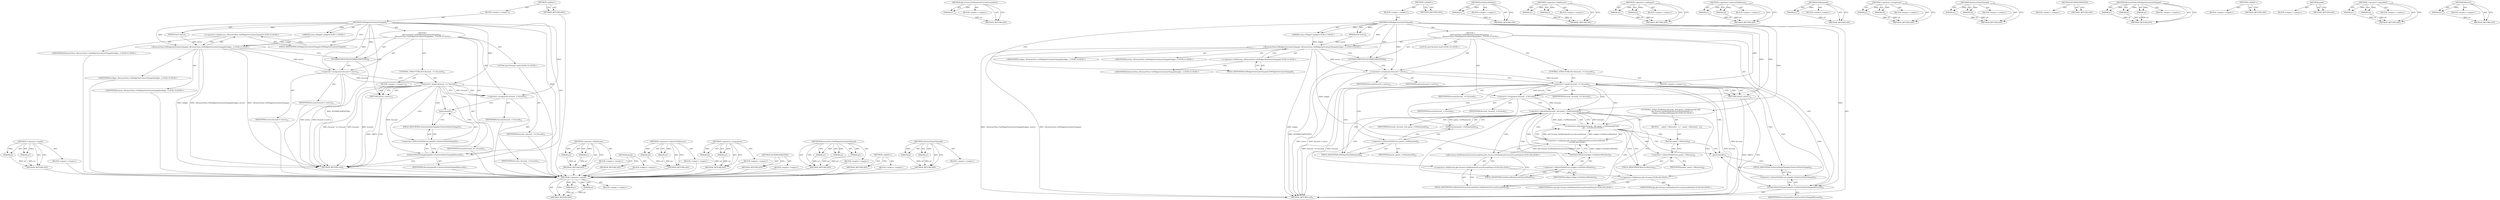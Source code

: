 digraph "Restore" {
vulnerable_75 [label=<(METHOD,&lt;operator&gt;.equals)>];
vulnerable_76 [label=<(PARAM,p1)>];
vulnerable_77 [label=<(PARAM,p2)>];
vulnerable_78 [label=<(BLOCK,&lt;empty&gt;,&lt;empty&gt;)>];
vulnerable_79 [label=<(METHOD_RETURN,ANY)>];
vulnerable_6 [label=<(METHOD,&lt;global&gt;)<SUB>1</SUB>>];
vulnerable_7 [label=<(BLOCK,&lt;empty&gt;,&lt;empty&gt;)<SUB>1</SUB>>];
vulnerable_8 [label=<(METHOD,OnWidgetActivationChanged)<SUB>1</SUB>>];
vulnerable_9 [label="<(PARAM,views::Widget* widget)<SUB>1</SUB>>"];
vulnerable_10 [label=<(PARAM,bool active)<SUB>2</SUB>>];
vulnerable_11 [label="<(BLOCK,{
  ::BrowserView::OnWidgetActivationChanged(wi...,{
  ::BrowserView::OnWidgetActivationChanged(wi...)<SUB>2</SUB>>"];
vulnerable_12 [label="<(BrowserView.OnWidgetActivationChanged,::BrowserView::OnWidgetActivationChanged(widget...)<SUB>3</SUB>>"];
vulnerable_13 [label="<(&lt;operator&gt;.fieldAccess,::BrowserView::OnWidgetActivationChanged)<SUB>3</SUB>>"];
vulnerable_14 [label="<(IDENTIFIER,BrowserView,::BrowserView::OnWidgetActivationChanged(widget...)<SUB>3</SUB>>"];
vulnerable_15 [label=<(FIELD_IDENTIFIER,OnWidgetActivationChanged,OnWidgetActivationChanged)<SUB>3</SUB>>];
vulnerable_16 [label="<(IDENTIFIER,widget,::BrowserView::OnWidgetActivationChanged(widget...)<SUB>3</SUB>>"];
vulnerable_17 [label="<(IDENTIFIER,active,::BrowserView::OnWidgetActivationChanged(widget...)<SUB>3</SUB>>"];
vulnerable_18 [label=<(NOTIMPLEMENTED,NOTIMPLEMENTED())<SUB>9</SUB>>];
vulnerable_19 [label="<(LOCAL,bool focused: bool)<SUB>10</SUB>>"];
vulnerable_20 [label=<(&lt;operator&gt;.assignment,focused = active)<SUB>10</SUB>>];
vulnerable_21 [label=<(IDENTIFIER,focused,focused = active)<SUB>10</SUB>>];
vulnerable_22 [label=<(IDENTIFIER,active,focused = active)<SUB>10</SUB>>];
vulnerable_23 [label=<(CONTROL_STRUCTURE,IF,if (focused_ == focused))<SUB>13</SUB>>];
vulnerable_24 [label=<(&lt;operator&gt;.equals,focused_ == focused)<SUB>13</SUB>>];
vulnerable_25 [label=<(IDENTIFIER,focused_,focused_ == focused)<SUB>13</SUB>>];
vulnerable_26 [label=<(IDENTIFIER,focused,focused_ == focused)<SUB>13</SUB>>];
vulnerable_27 [label=<(BLOCK,&lt;empty&gt;,&lt;empty&gt;)<SUB>14</SUB>>];
vulnerable_28 [label=<(RETURN,return;,return;)<SUB>14</SUB>>];
vulnerable_29 [label=<(&lt;operator&gt;.assignment,focused_ = focused)<SUB>15</SUB>>];
vulnerable_30 [label=<(IDENTIFIER,focused_,focused_ = focused)<SUB>15</SUB>>];
vulnerable_31 [label=<(IDENTIFIER,focused,focused_ = focused)<SUB>15</SUB>>];
vulnerable_32 [label=<(OnActiveStateChanged,panel()-&gt;OnActiveStateChanged(focused))<SUB>17</SUB>>];
vulnerable_33 [label=<(&lt;operator&gt;.indirectFieldAccess,panel()-&gt;OnActiveStateChanged)<SUB>17</SUB>>];
vulnerable_34 [label=<(panel,panel())<SUB>17</SUB>>];
vulnerable_35 [label=<(FIELD_IDENTIFIER,OnActiveStateChanged,OnActiveStateChanged)<SUB>17</SUB>>];
vulnerable_36 [label=<(IDENTIFIER,focused,panel()-&gt;OnActiveStateChanged(focused))<SUB>17</SUB>>];
vulnerable_37 [label=<(METHOD_RETURN,void)<SUB>1</SUB>>];
vulnerable_39 [label=<(METHOD_RETURN,ANY)<SUB>1</SUB>>];
vulnerable_62 [label=<(METHOD,&lt;operator&gt;.fieldAccess)>];
vulnerable_63 [label=<(PARAM,p1)>];
vulnerable_64 [label=<(PARAM,p2)>];
vulnerable_65 [label=<(BLOCK,&lt;empty&gt;,&lt;empty&gt;)>];
vulnerable_66 [label=<(METHOD_RETURN,ANY)>];
vulnerable_90 [label=<(METHOD,panel)>];
vulnerable_91 [label=<(BLOCK,&lt;empty&gt;,&lt;empty&gt;)>];
vulnerable_92 [label=<(METHOD_RETURN,ANY)>];
vulnerable_85 [label=<(METHOD,&lt;operator&gt;.indirectFieldAccess)>];
vulnerable_86 [label=<(PARAM,p1)>];
vulnerable_87 [label=<(PARAM,p2)>];
vulnerable_88 [label=<(BLOCK,&lt;empty&gt;,&lt;empty&gt;)>];
vulnerable_89 [label=<(METHOD_RETURN,ANY)>];
vulnerable_70 [label=<(METHOD,&lt;operator&gt;.assignment)>];
vulnerable_71 [label=<(PARAM,p1)>];
vulnerable_72 [label=<(PARAM,p2)>];
vulnerable_73 [label=<(BLOCK,&lt;empty&gt;,&lt;empty&gt;)>];
vulnerable_74 [label=<(METHOD_RETURN,ANY)>];
vulnerable_67 [label=<(METHOD,NOTIMPLEMENTED)>];
vulnerable_68 [label=<(BLOCK,&lt;empty&gt;,&lt;empty&gt;)>];
vulnerable_69 [label=<(METHOD_RETURN,ANY)>];
vulnerable_56 [label=<(METHOD,BrowserView.OnWidgetActivationChanged)>];
vulnerable_57 [label=<(PARAM,p1)>];
vulnerable_58 [label=<(PARAM,p2)>];
vulnerable_59 [label=<(PARAM,p3)>];
vulnerable_60 [label=<(BLOCK,&lt;empty&gt;,&lt;empty&gt;)>];
vulnerable_61 [label=<(METHOD_RETURN,ANY)>];
vulnerable_50 [label=<(METHOD,&lt;global&gt;)<SUB>1</SUB>>];
vulnerable_51 [label=<(BLOCK,&lt;empty&gt;,&lt;empty&gt;)>];
vulnerable_52 [label=<(METHOD_RETURN,ANY)>];
vulnerable_80 [label=<(METHOD,OnActiveStateChanged)>];
vulnerable_81 [label=<(PARAM,p1)>];
vulnerable_82 [label=<(PARAM,p2)>];
vulnerable_83 [label=<(BLOCK,&lt;empty&gt;,&lt;empty&gt;)>];
vulnerable_84 [label=<(METHOD_RETURN,ANY)>];
fixed_101 [label=<(METHOD,&lt;operator&gt;.equals)>];
fixed_102 [label=<(PARAM,p1)>];
fixed_103 [label=<(PARAM,p2)>];
fixed_104 [label=<(BLOCK,&lt;empty&gt;,&lt;empty&gt;)>];
fixed_105 [label=<(METHOD_RETURN,ANY)>];
fixed_125 [label=<(METHOD,gfx.Screen.GetWindowAtCursorScreenPoint)>];
fixed_126 [label=<(PARAM,p1)>];
fixed_127 [label=<(BLOCK,&lt;empty&gt;,&lt;empty&gt;)>];
fixed_128 [label=<(METHOD_RETURN,ANY)>];
fixed_6 [label=<(METHOD,&lt;global&gt;)<SUB>1</SUB>>];
fixed_7 [label=<(BLOCK,&lt;empty&gt;,&lt;empty&gt;)<SUB>1</SUB>>];
fixed_8 [label=<(METHOD,OnWidgetActivationChanged)<SUB>1</SUB>>];
fixed_9 [label="<(PARAM,views::Widget* widget)<SUB>1</SUB>>"];
fixed_10 [label=<(PARAM,bool active)<SUB>2</SUB>>];
fixed_11 [label="<(BLOCK,{
  ::BrowserView::OnWidgetActivationChanged(wi...,{
  ::BrowserView::OnWidgetActivationChanged(wi...)<SUB>2</SUB>>"];
fixed_12 [label="<(BrowserView.OnWidgetActivationChanged,::BrowserView::OnWidgetActivationChanged(widget...)<SUB>3</SUB>>"];
fixed_13 [label="<(&lt;operator&gt;.fieldAccess,::BrowserView::OnWidgetActivationChanged)<SUB>3</SUB>>"];
fixed_14 [label="<(IDENTIFIER,BrowserView,::BrowserView::OnWidgetActivationChanged(widget...)<SUB>3</SUB>>"];
fixed_15 [label=<(FIELD_IDENTIFIER,OnWidgetActivationChanged,OnWidgetActivationChanged)<SUB>3</SUB>>];
fixed_16 [label="<(IDENTIFIER,widget,::BrowserView::OnWidgetActivationChanged(widget...)<SUB>3</SUB>>"];
fixed_17 [label="<(IDENTIFIER,active,::BrowserView::OnWidgetActivationChanged(widget...)<SUB>3</SUB>>"];
fixed_18 [label=<(NOTIMPLEMENTED,NOTIMPLEMENTED())<SUB>9</SUB>>];
fixed_19 [label="<(LOCAL,bool focused: bool)<SUB>10</SUB>>"];
fixed_20 [label=<(&lt;operator&gt;.assignment,focused = active)<SUB>10</SUB>>];
fixed_21 [label=<(IDENTIFIER,focused,focused = active)<SUB>10</SUB>>];
fixed_22 [label=<(IDENTIFIER,active,focused = active)<SUB>10</SUB>>];
fixed_23 [label=<(CONTROL_STRUCTURE,IF,if (focused_ == focused))<SUB>13</SUB>>];
fixed_24 [label=<(&lt;operator&gt;.equals,focused_ == focused)<SUB>13</SUB>>];
fixed_25 [label=<(IDENTIFIER,focused_,focused_ == focused)<SUB>13</SUB>>];
fixed_26 [label=<(IDENTIFIER,focused,focused_ == focused)<SUB>13</SUB>>];
fixed_27 [label=<(BLOCK,&lt;empty&gt;,&lt;empty&gt;)<SUB>14</SUB>>];
fixed_28 [label=<(RETURN,return;,return;)<SUB>14</SUB>>];
fixed_29 [label=<(&lt;operator&gt;.assignment,focused_ = focused)<SUB>15</SUB>>];
fixed_30 [label=<(IDENTIFIER,focused_,focused_ = focused)<SUB>15</SUB>>];
fixed_31 [label=<(IDENTIFIER,focused,focused_ = focused)<SUB>15</SUB>>];
fixed_32 [label="<(CONTROL_STRUCTURE,IF,if (focused_ &amp;&amp; panel_-&gt;IsMinimized() &amp;&amp;
      gfx::Screen::GetWindowAtCursorScreenPoint() !=
          widget-&gt;GetNativeWindow()))<SUB>25</SUB>>"];
fixed_33 [label="<(&lt;operator&gt;.logicalAnd,focused_ &amp;&amp; panel_-&gt;IsMinimized() &amp;&amp;
      gfx:...)<SUB>25</SUB>>"];
fixed_34 [label=<(&lt;operator&gt;.logicalAnd,focused_ &amp;&amp; panel_-&gt;IsMinimized())<SUB>25</SUB>>];
fixed_35 [label=<(IDENTIFIER,focused_,focused_ &amp;&amp; panel_-&gt;IsMinimized())<SUB>25</SUB>>];
fixed_36 [label=<(IsMinimized,panel_-&gt;IsMinimized())<SUB>25</SUB>>];
fixed_37 [label=<(&lt;operator&gt;.indirectFieldAccess,panel_-&gt;IsMinimized)<SUB>25</SUB>>];
fixed_38 [label=<(IDENTIFIER,panel_,panel_-&gt;IsMinimized())<SUB>25</SUB>>];
fixed_39 [label=<(FIELD_IDENTIFIER,IsMinimized,IsMinimized)<SUB>25</SUB>>];
fixed_40 [label="<(&lt;operator&gt;.notEquals,gfx::Screen::GetWindowAtCursorScreenPoint() !=
...)<SUB>26</SUB>>"];
fixed_41 [label="<(gfx.Screen.GetWindowAtCursorScreenPoint,gfx::Screen::GetWindowAtCursorScreenPoint())<SUB>26</SUB>>"];
fixed_42 [label="<(&lt;operator&gt;.fieldAccess,gfx::Screen::GetWindowAtCursorScreenPoint)<SUB>26</SUB>>"];
fixed_43 [label="<(&lt;operator&gt;.fieldAccess,gfx::Screen)<SUB>26</SUB>>"];
fixed_44 [label="<(IDENTIFIER,gfx,gfx::Screen::GetWindowAtCursorScreenPoint())<SUB>26</SUB>>"];
fixed_45 [label="<(IDENTIFIER,Screen,gfx::Screen::GetWindowAtCursorScreenPoint())<SUB>26</SUB>>"];
fixed_46 [label=<(FIELD_IDENTIFIER,GetWindowAtCursorScreenPoint,GetWindowAtCursorScreenPoint)<SUB>26</SUB>>];
fixed_47 [label=<(GetNativeWindow,widget-&gt;GetNativeWindow())<SUB>27</SUB>>];
fixed_48 [label=<(&lt;operator&gt;.indirectFieldAccess,widget-&gt;GetNativeWindow)<SUB>27</SUB>>];
fixed_49 [label=<(IDENTIFIER,widget,widget-&gt;GetNativeWindow())<SUB>27</SUB>>];
fixed_50 [label=<(FIELD_IDENTIFIER,GetNativeWindow,GetNativeWindow)<SUB>27</SUB>>];
fixed_51 [label=<(BLOCK,{
    panel_-&gt;Restore();
  },{
    panel_-&gt;Restore();
  })<SUB>27</SUB>>];
fixed_52 [label=<(Restore,panel_-&gt;Restore())<SUB>28</SUB>>];
fixed_53 [label=<(&lt;operator&gt;.indirectFieldAccess,panel_-&gt;Restore)<SUB>28</SUB>>];
fixed_54 [label=<(IDENTIFIER,panel_,panel_-&gt;Restore())<SUB>28</SUB>>];
fixed_55 [label=<(FIELD_IDENTIFIER,Restore,Restore)<SUB>28</SUB>>];
fixed_56 [label=<(OnActiveStateChanged,panel()-&gt;OnActiveStateChanged(focused))<SUB>31</SUB>>];
fixed_57 [label=<(&lt;operator&gt;.indirectFieldAccess,panel()-&gt;OnActiveStateChanged)<SUB>31</SUB>>];
fixed_58 [label=<(panel,panel())<SUB>31</SUB>>];
fixed_59 [label=<(FIELD_IDENTIFIER,OnActiveStateChanged,OnActiveStateChanged)<SUB>31</SUB>>];
fixed_60 [label=<(IDENTIFIER,focused,panel()-&gt;OnActiveStateChanged(focused))<SUB>31</SUB>>];
fixed_61 [label=<(METHOD_RETURN,void)<SUB>1</SUB>>];
fixed_63 [label=<(METHOD_RETURN,ANY)<SUB>1</SUB>>];
fixed_129 [label=<(METHOD,GetNativeWindow)>];
fixed_130 [label=<(PARAM,p1)>];
fixed_131 [label=<(BLOCK,&lt;empty&gt;,&lt;empty&gt;)>];
fixed_132 [label=<(METHOD_RETURN,ANY)>];
fixed_88 [label=<(METHOD,&lt;operator&gt;.fieldAccess)>];
fixed_89 [label=<(PARAM,p1)>];
fixed_90 [label=<(PARAM,p2)>];
fixed_91 [label=<(BLOCK,&lt;empty&gt;,&lt;empty&gt;)>];
fixed_92 [label=<(METHOD_RETURN,ANY)>];
fixed_120 [label=<(METHOD,&lt;operator&gt;.notEquals)>];
fixed_121 [label=<(PARAM,p1)>];
fixed_122 [label=<(PARAM,p2)>];
fixed_123 [label=<(BLOCK,&lt;empty&gt;,&lt;empty&gt;)>];
fixed_124 [label=<(METHOD_RETURN,ANY)>];
fixed_115 [label=<(METHOD,&lt;operator&gt;.indirectFieldAccess)>];
fixed_116 [label=<(PARAM,p1)>];
fixed_117 [label=<(PARAM,p2)>];
fixed_118 [label=<(BLOCK,&lt;empty&gt;,&lt;empty&gt;)>];
fixed_119 [label=<(METHOD_RETURN,ANY)>];
fixed_111 [label=<(METHOD,IsMinimized)>];
fixed_112 [label=<(PARAM,p1)>];
fixed_113 [label=<(BLOCK,&lt;empty&gt;,&lt;empty&gt;)>];
fixed_114 [label=<(METHOD_RETURN,ANY)>];
fixed_96 [label=<(METHOD,&lt;operator&gt;.assignment)>];
fixed_97 [label=<(PARAM,p1)>];
fixed_98 [label=<(PARAM,p2)>];
fixed_99 [label=<(BLOCK,&lt;empty&gt;,&lt;empty&gt;)>];
fixed_100 [label=<(METHOD_RETURN,ANY)>];
fixed_137 [label=<(METHOD,OnActiveStateChanged)>];
fixed_138 [label=<(PARAM,p1)>];
fixed_139 [label=<(PARAM,p2)>];
fixed_140 [label=<(BLOCK,&lt;empty&gt;,&lt;empty&gt;)>];
fixed_141 [label=<(METHOD_RETURN,ANY)>];
fixed_93 [label=<(METHOD,NOTIMPLEMENTED)>];
fixed_94 [label=<(BLOCK,&lt;empty&gt;,&lt;empty&gt;)>];
fixed_95 [label=<(METHOD_RETURN,ANY)>];
fixed_82 [label=<(METHOD,BrowserView.OnWidgetActivationChanged)>];
fixed_83 [label=<(PARAM,p1)>];
fixed_84 [label=<(PARAM,p2)>];
fixed_85 [label=<(PARAM,p3)>];
fixed_86 [label=<(BLOCK,&lt;empty&gt;,&lt;empty&gt;)>];
fixed_87 [label=<(METHOD_RETURN,ANY)>];
fixed_76 [label=<(METHOD,&lt;global&gt;)<SUB>1</SUB>>];
fixed_77 [label=<(BLOCK,&lt;empty&gt;,&lt;empty&gt;)>];
fixed_78 [label=<(METHOD_RETURN,ANY)>];
fixed_142 [label=<(METHOD,panel)>];
fixed_143 [label=<(BLOCK,&lt;empty&gt;,&lt;empty&gt;)>];
fixed_144 [label=<(METHOD_RETURN,ANY)>];
fixed_106 [label=<(METHOD,&lt;operator&gt;.logicalAnd)>];
fixed_107 [label=<(PARAM,p1)>];
fixed_108 [label=<(PARAM,p2)>];
fixed_109 [label=<(BLOCK,&lt;empty&gt;,&lt;empty&gt;)>];
fixed_110 [label=<(METHOD_RETURN,ANY)>];
fixed_133 [label=<(METHOD,Restore)>];
fixed_134 [label=<(PARAM,p1)>];
fixed_135 [label=<(BLOCK,&lt;empty&gt;,&lt;empty&gt;)>];
fixed_136 [label=<(METHOD_RETURN,ANY)>];
vulnerable_75 -> vulnerable_76  [key=0, label="AST: "];
vulnerable_75 -> vulnerable_76  [key=1, label="DDG: "];
vulnerable_75 -> vulnerable_78  [key=0, label="AST: "];
vulnerable_75 -> vulnerable_77  [key=0, label="AST: "];
vulnerable_75 -> vulnerable_77  [key=1, label="DDG: "];
vulnerable_75 -> vulnerable_79  [key=0, label="AST: "];
vulnerable_75 -> vulnerable_79  [key=1, label="CFG: "];
vulnerable_76 -> vulnerable_79  [key=0, label="DDG: p1"];
vulnerable_77 -> vulnerable_79  [key=0, label="DDG: p2"];
vulnerable_78 -> fixed_101  [key=0];
vulnerable_79 -> fixed_101  [key=0];
vulnerable_6 -> vulnerable_7  [key=0, label="AST: "];
vulnerable_6 -> vulnerable_39  [key=0, label="AST: "];
vulnerable_6 -> vulnerable_39  [key=1, label="CFG: "];
vulnerable_7 -> vulnerable_8  [key=0, label="AST: "];
vulnerable_8 -> vulnerable_9  [key=0, label="AST: "];
vulnerable_8 -> vulnerable_9  [key=1, label="DDG: "];
vulnerable_8 -> vulnerable_10  [key=0, label="AST: "];
vulnerable_8 -> vulnerable_10  [key=1, label="DDG: "];
vulnerable_8 -> vulnerable_11  [key=0, label="AST: "];
vulnerable_8 -> vulnerable_37  [key=0, label="AST: "];
vulnerable_8 -> vulnerable_15  [key=0, label="CFG: "];
vulnerable_8 -> vulnerable_18  [key=0, label="DDG: "];
vulnerable_8 -> vulnerable_20  [key=0, label="DDG: "];
vulnerable_8 -> vulnerable_29  [key=0, label="DDG: "];
vulnerable_8 -> vulnerable_12  [key=0, label="DDG: "];
vulnerable_8 -> vulnerable_32  [key=0, label="DDG: "];
vulnerable_8 -> vulnerable_24  [key=0, label="DDG: "];
vulnerable_8 -> vulnerable_28  [key=0, label="DDG: "];
vulnerable_9 -> vulnerable_12  [key=0, label="DDG: widget"];
vulnerable_10 -> vulnerable_12  [key=0, label="DDG: active"];
vulnerable_11 -> vulnerable_12  [key=0, label="AST: "];
vulnerable_11 -> vulnerable_18  [key=0, label="AST: "];
vulnerable_11 -> vulnerable_19  [key=0, label="AST: "];
vulnerable_11 -> vulnerable_20  [key=0, label="AST: "];
vulnerable_11 -> vulnerable_23  [key=0, label="AST: "];
vulnerable_11 -> vulnerable_29  [key=0, label="AST: "];
vulnerable_11 -> vulnerable_32  [key=0, label="AST: "];
vulnerable_12 -> vulnerable_13  [key=0, label="AST: "];
vulnerable_12 -> vulnerable_16  [key=0, label="AST: "];
vulnerable_12 -> vulnerable_17  [key=0, label="AST: "];
vulnerable_12 -> vulnerable_18  [key=0, label="CFG: "];
vulnerable_12 -> vulnerable_37  [key=0, label="DDG: ::BrowserView::OnWidgetActivationChanged"];
vulnerable_12 -> vulnerable_37  [key=1, label="DDG: widget"];
vulnerable_12 -> vulnerable_37  [key=2, label="DDG: ::BrowserView::OnWidgetActivationChanged(widget, active)"];
vulnerable_12 -> vulnerable_20  [key=0, label="DDG: active"];
vulnerable_13 -> vulnerable_14  [key=0, label="AST: "];
vulnerable_13 -> vulnerable_15  [key=0, label="AST: "];
vulnerable_13 -> vulnerable_12  [key=0, label="CFG: "];
vulnerable_14 -> fixed_101  [key=0];
vulnerable_15 -> vulnerable_13  [key=0, label="CFG: "];
vulnerable_16 -> fixed_101  [key=0];
vulnerable_17 -> fixed_101  [key=0];
vulnerable_18 -> vulnerable_20  [key=0, label="CFG: "];
vulnerable_18 -> vulnerable_37  [key=0, label="DDG: NOTIMPLEMENTED()"];
vulnerable_19 -> fixed_101  [key=0];
vulnerable_20 -> vulnerable_21  [key=0, label="AST: "];
vulnerable_20 -> vulnerable_22  [key=0, label="AST: "];
vulnerable_20 -> vulnerable_24  [key=0, label="CFG: "];
vulnerable_20 -> vulnerable_24  [key=1, label="DDG: focused"];
vulnerable_20 -> vulnerable_37  [key=0, label="DDG: active"];
vulnerable_20 -> vulnerable_37  [key=1, label="DDG: focused = active"];
vulnerable_21 -> fixed_101  [key=0];
vulnerable_22 -> fixed_101  [key=0];
vulnerable_23 -> vulnerable_24  [key=0, label="AST: "];
vulnerable_23 -> vulnerable_27  [key=0, label="AST: "];
vulnerable_24 -> vulnerable_25  [key=0, label="AST: "];
vulnerable_24 -> vulnerable_26  [key=0, label="AST: "];
vulnerable_24 -> vulnerable_28  [key=0, label="CFG: "];
vulnerable_24 -> vulnerable_28  [key=1, label="CDG: "];
vulnerable_24 -> vulnerable_29  [key=0, label="CFG: "];
vulnerable_24 -> vulnerable_29  [key=1, label="DDG: focused"];
vulnerable_24 -> vulnerable_29  [key=2, label="CDG: "];
vulnerable_24 -> vulnerable_37  [key=0, label="DDG: focused_"];
vulnerable_24 -> vulnerable_37  [key=1, label="DDG: focused"];
vulnerable_24 -> vulnerable_37  [key=2, label="DDG: focused_ == focused"];
vulnerable_24 -> vulnerable_32  [key=0, label="DDG: focused"];
vulnerable_24 -> vulnerable_32  [key=1, label="CDG: "];
vulnerable_24 -> vulnerable_34  [key=0, label="CDG: "];
vulnerable_24 -> vulnerable_33  [key=0, label="CDG: "];
vulnerable_24 -> vulnerable_35  [key=0, label="CDG: "];
vulnerable_25 -> fixed_101  [key=0];
vulnerable_26 -> fixed_101  [key=0];
vulnerable_27 -> vulnerable_28  [key=0, label="AST: "];
vulnerable_28 -> vulnerable_37  [key=0, label="CFG: "];
vulnerable_28 -> vulnerable_37  [key=1, label="DDG: &lt;RET&gt;"];
vulnerable_29 -> vulnerable_30  [key=0, label="AST: "];
vulnerable_29 -> vulnerable_31  [key=0, label="AST: "];
vulnerable_29 -> vulnerable_34  [key=0, label="CFG: "];
vulnerable_30 -> fixed_101  [key=0];
vulnerable_31 -> fixed_101  [key=0];
vulnerable_32 -> vulnerable_33  [key=0, label="AST: "];
vulnerable_32 -> vulnerable_36  [key=0, label="AST: "];
vulnerable_32 -> vulnerable_37  [key=0, label="CFG: "];
vulnerable_33 -> vulnerable_34  [key=0, label="AST: "];
vulnerable_33 -> vulnerable_35  [key=0, label="AST: "];
vulnerable_33 -> vulnerable_32  [key=0, label="CFG: "];
vulnerable_34 -> vulnerable_35  [key=0, label="CFG: "];
vulnerable_35 -> vulnerable_33  [key=0, label="CFG: "];
vulnerable_36 -> fixed_101  [key=0];
vulnerable_37 -> fixed_101  [key=0];
vulnerable_39 -> fixed_101  [key=0];
vulnerable_62 -> vulnerable_63  [key=0, label="AST: "];
vulnerable_62 -> vulnerable_63  [key=1, label="DDG: "];
vulnerable_62 -> vulnerable_65  [key=0, label="AST: "];
vulnerable_62 -> vulnerable_64  [key=0, label="AST: "];
vulnerable_62 -> vulnerable_64  [key=1, label="DDG: "];
vulnerable_62 -> vulnerable_66  [key=0, label="AST: "];
vulnerable_62 -> vulnerable_66  [key=1, label="CFG: "];
vulnerable_63 -> vulnerable_66  [key=0, label="DDG: p1"];
vulnerable_64 -> vulnerable_66  [key=0, label="DDG: p2"];
vulnerable_65 -> fixed_101  [key=0];
vulnerable_66 -> fixed_101  [key=0];
vulnerable_90 -> vulnerable_91  [key=0, label="AST: "];
vulnerable_90 -> vulnerable_92  [key=0, label="AST: "];
vulnerable_90 -> vulnerable_92  [key=1, label="CFG: "];
vulnerable_91 -> fixed_101  [key=0];
vulnerable_92 -> fixed_101  [key=0];
vulnerable_85 -> vulnerable_86  [key=0, label="AST: "];
vulnerable_85 -> vulnerable_86  [key=1, label="DDG: "];
vulnerable_85 -> vulnerable_88  [key=0, label="AST: "];
vulnerable_85 -> vulnerable_87  [key=0, label="AST: "];
vulnerable_85 -> vulnerable_87  [key=1, label="DDG: "];
vulnerable_85 -> vulnerable_89  [key=0, label="AST: "];
vulnerable_85 -> vulnerable_89  [key=1, label="CFG: "];
vulnerable_86 -> vulnerable_89  [key=0, label="DDG: p1"];
vulnerable_87 -> vulnerable_89  [key=0, label="DDG: p2"];
vulnerable_88 -> fixed_101  [key=0];
vulnerable_89 -> fixed_101  [key=0];
vulnerable_70 -> vulnerable_71  [key=0, label="AST: "];
vulnerable_70 -> vulnerable_71  [key=1, label="DDG: "];
vulnerable_70 -> vulnerable_73  [key=0, label="AST: "];
vulnerable_70 -> vulnerable_72  [key=0, label="AST: "];
vulnerable_70 -> vulnerable_72  [key=1, label="DDG: "];
vulnerable_70 -> vulnerable_74  [key=0, label="AST: "];
vulnerable_70 -> vulnerable_74  [key=1, label="CFG: "];
vulnerable_71 -> vulnerable_74  [key=0, label="DDG: p1"];
vulnerable_72 -> vulnerable_74  [key=0, label="DDG: p2"];
vulnerable_73 -> fixed_101  [key=0];
vulnerable_74 -> fixed_101  [key=0];
vulnerable_67 -> vulnerable_68  [key=0, label="AST: "];
vulnerable_67 -> vulnerable_69  [key=0, label="AST: "];
vulnerable_67 -> vulnerable_69  [key=1, label="CFG: "];
vulnerable_68 -> fixed_101  [key=0];
vulnerable_69 -> fixed_101  [key=0];
vulnerable_56 -> vulnerable_57  [key=0, label="AST: "];
vulnerable_56 -> vulnerable_57  [key=1, label="DDG: "];
vulnerable_56 -> vulnerable_60  [key=0, label="AST: "];
vulnerable_56 -> vulnerable_58  [key=0, label="AST: "];
vulnerable_56 -> vulnerable_58  [key=1, label="DDG: "];
vulnerable_56 -> vulnerable_61  [key=0, label="AST: "];
vulnerable_56 -> vulnerable_61  [key=1, label="CFG: "];
vulnerable_56 -> vulnerable_59  [key=0, label="AST: "];
vulnerable_56 -> vulnerable_59  [key=1, label="DDG: "];
vulnerable_57 -> vulnerable_61  [key=0, label="DDG: p1"];
vulnerable_58 -> vulnerable_61  [key=0, label="DDG: p2"];
vulnerable_59 -> vulnerable_61  [key=0, label="DDG: p3"];
vulnerable_60 -> fixed_101  [key=0];
vulnerable_61 -> fixed_101  [key=0];
vulnerable_50 -> vulnerable_51  [key=0, label="AST: "];
vulnerable_50 -> vulnerable_52  [key=0, label="AST: "];
vulnerable_50 -> vulnerable_52  [key=1, label="CFG: "];
vulnerable_51 -> fixed_101  [key=0];
vulnerable_52 -> fixed_101  [key=0];
vulnerable_80 -> vulnerable_81  [key=0, label="AST: "];
vulnerable_80 -> vulnerable_81  [key=1, label="DDG: "];
vulnerable_80 -> vulnerable_83  [key=0, label="AST: "];
vulnerable_80 -> vulnerable_82  [key=0, label="AST: "];
vulnerable_80 -> vulnerable_82  [key=1, label="DDG: "];
vulnerable_80 -> vulnerable_84  [key=0, label="AST: "];
vulnerable_80 -> vulnerable_84  [key=1, label="CFG: "];
vulnerable_81 -> vulnerable_84  [key=0, label="DDG: p1"];
vulnerable_82 -> vulnerable_84  [key=0, label="DDG: p2"];
vulnerable_83 -> fixed_101  [key=0];
vulnerable_84 -> fixed_101  [key=0];
fixed_101 -> fixed_102  [key=0, label="AST: "];
fixed_101 -> fixed_102  [key=1, label="DDG: "];
fixed_101 -> fixed_104  [key=0, label="AST: "];
fixed_101 -> fixed_103  [key=0, label="AST: "];
fixed_101 -> fixed_103  [key=1, label="DDG: "];
fixed_101 -> fixed_105  [key=0, label="AST: "];
fixed_101 -> fixed_105  [key=1, label="CFG: "];
fixed_102 -> fixed_105  [key=0, label="DDG: p1"];
fixed_103 -> fixed_105  [key=0, label="DDG: p2"];
fixed_125 -> fixed_126  [key=0, label="AST: "];
fixed_125 -> fixed_126  [key=1, label="DDG: "];
fixed_125 -> fixed_127  [key=0, label="AST: "];
fixed_125 -> fixed_128  [key=0, label="AST: "];
fixed_125 -> fixed_128  [key=1, label="CFG: "];
fixed_126 -> fixed_128  [key=0, label="DDG: p1"];
fixed_6 -> fixed_7  [key=0, label="AST: "];
fixed_6 -> fixed_63  [key=0, label="AST: "];
fixed_6 -> fixed_63  [key=1, label="CFG: "];
fixed_7 -> fixed_8  [key=0, label="AST: "];
fixed_8 -> fixed_9  [key=0, label="AST: "];
fixed_8 -> fixed_9  [key=1, label="DDG: "];
fixed_8 -> fixed_10  [key=0, label="AST: "];
fixed_8 -> fixed_10  [key=1, label="DDG: "];
fixed_8 -> fixed_11  [key=0, label="AST: "];
fixed_8 -> fixed_61  [key=0, label="AST: "];
fixed_8 -> fixed_15  [key=0, label="CFG: "];
fixed_8 -> fixed_18  [key=0, label="DDG: "];
fixed_8 -> fixed_20  [key=0, label="DDG: "];
fixed_8 -> fixed_29  [key=0, label="DDG: "];
fixed_8 -> fixed_12  [key=0, label="DDG: "];
fixed_8 -> fixed_56  [key=0, label="DDG: "];
fixed_8 -> fixed_24  [key=0, label="DDG: "];
fixed_8 -> fixed_28  [key=0, label="DDG: "];
fixed_8 -> fixed_34  [key=0, label="DDG: "];
fixed_9 -> fixed_12  [key=0, label="DDG: widget"];
fixed_10 -> fixed_12  [key=0, label="DDG: active"];
fixed_11 -> fixed_12  [key=0, label="AST: "];
fixed_11 -> fixed_18  [key=0, label="AST: "];
fixed_11 -> fixed_19  [key=0, label="AST: "];
fixed_11 -> fixed_20  [key=0, label="AST: "];
fixed_11 -> fixed_23  [key=0, label="AST: "];
fixed_11 -> fixed_29  [key=0, label="AST: "];
fixed_11 -> fixed_32  [key=0, label="AST: "];
fixed_11 -> fixed_56  [key=0, label="AST: "];
fixed_12 -> fixed_13  [key=0, label="AST: "];
fixed_12 -> fixed_16  [key=0, label="AST: "];
fixed_12 -> fixed_17  [key=0, label="AST: "];
fixed_12 -> fixed_18  [key=0, label="CFG: "];
fixed_12 -> fixed_61  [key=0, label="DDG: ::BrowserView::OnWidgetActivationChanged"];
fixed_12 -> fixed_61  [key=1, label="DDG: widget"];
fixed_12 -> fixed_61  [key=2, label="DDG: ::BrowserView::OnWidgetActivationChanged(widget, active)"];
fixed_12 -> fixed_20  [key=0, label="DDG: active"];
fixed_12 -> fixed_47  [key=0, label="DDG: widget"];
fixed_13 -> fixed_14  [key=0, label="AST: "];
fixed_13 -> fixed_15  [key=0, label="AST: "];
fixed_13 -> fixed_12  [key=0, label="CFG: "];
fixed_15 -> fixed_13  [key=0, label="CFG: "];
fixed_18 -> fixed_20  [key=0, label="CFG: "];
fixed_18 -> fixed_61  [key=0, label="DDG: NOTIMPLEMENTED()"];
fixed_20 -> fixed_21  [key=0, label="AST: "];
fixed_20 -> fixed_22  [key=0, label="AST: "];
fixed_20 -> fixed_24  [key=0, label="CFG: "];
fixed_20 -> fixed_24  [key=1, label="DDG: focused"];
fixed_20 -> fixed_61  [key=0, label="DDG: active"];
fixed_20 -> fixed_61  [key=1, label="DDG: focused = active"];
fixed_23 -> fixed_24  [key=0, label="AST: "];
fixed_23 -> fixed_27  [key=0, label="AST: "];
fixed_24 -> fixed_25  [key=0, label="AST: "];
fixed_24 -> fixed_26  [key=0, label="AST: "];
fixed_24 -> fixed_28  [key=0, label="CFG: "];
fixed_24 -> fixed_28  [key=1, label="CDG: "];
fixed_24 -> fixed_29  [key=0, label="CFG: "];
fixed_24 -> fixed_29  [key=1, label="DDG: focused"];
fixed_24 -> fixed_29  [key=2, label="CDG: "];
fixed_24 -> fixed_61  [key=0, label="DDG: focused_"];
fixed_24 -> fixed_61  [key=1, label="DDG: focused"];
fixed_24 -> fixed_61  [key=2, label="DDG: focused_ == focused"];
fixed_24 -> fixed_56  [key=0, label="DDG: focused"];
fixed_24 -> fixed_56  [key=1, label="CDG: "];
fixed_24 -> fixed_34  [key=0, label="CDG: "];
fixed_24 -> fixed_58  [key=0, label="CDG: "];
fixed_24 -> fixed_33  [key=0, label="CDG: "];
fixed_24 -> fixed_57  [key=0, label="CDG: "];
fixed_24 -> fixed_59  [key=0, label="CDG: "];
fixed_24 -> fixed_36  [key=0, label="CDG: "];
fixed_24 -> fixed_37  [key=0, label="CDG: "];
fixed_24 -> fixed_39  [key=0, label="CDG: "];
fixed_27 -> fixed_28  [key=0, label="AST: "];
fixed_28 -> fixed_61  [key=0, label="CFG: "];
fixed_28 -> fixed_61  [key=1, label="DDG: &lt;RET&gt;"];
fixed_29 -> fixed_30  [key=0, label="AST: "];
fixed_29 -> fixed_31  [key=0, label="AST: "];
fixed_29 -> fixed_34  [key=0, label="CFG: "];
fixed_29 -> fixed_34  [key=1, label="DDG: focused_"];
fixed_29 -> fixed_39  [key=0, label="CFG: "];
fixed_32 -> fixed_33  [key=0, label="AST: "];
fixed_32 -> fixed_51  [key=0, label="AST: "];
fixed_33 -> fixed_34  [key=0, label="AST: "];
fixed_33 -> fixed_40  [key=0, label="AST: "];
fixed_33 -> fixed_58  [key=0, label="CFG: "];
fixed_33 -> fixed_55  [key=0, label="CFG: "];
fixed_33 -> fixed_55  [key=1, label="CDG: "];
fixed_33 -> fixed_52  [key=0, label="CDG: "];
fixed_33 -> fixed_53  [key=0, label="CDG: "];
fixed_34 -> fixed_35  [key=0, label="AST: "];
fixed_34 -> fixed_36  [key=0, label="AST: "];
fixed_34 -> fixed_33  [key=0, label="CFG: "];
fixed_34 -> fixed_33  [key=1, label="DDG: focused_"];
fixed_34 -> fixed_33  [key=2, label="DDG: panel_-&gt;IsMinimized()"];
fixed_34 -> fixed_43  [key=0, label="CFG: "];
fixed_34 -> fixed_43  [key=1, label="CDG: "];
fixed_34 -> fixed_47  [key=0, label="CDG: "];
fixed_34 -> fixed_48  [key=0, label="CDG: "];
fixed_34 -> fixed_42  [key=0, label="CDG: "];
fixed_34 -> fixed_46  [key=0, label="CDG: "];
fixed_34 -> fixed_41  [key=0, label="CDG: "];
fixed_34 -> fixed_40  [key=0, label="CDG: "];
fixed_34 -> fixed_50  [key=0, label="CDG: "];
fixed_36 -> fixed_37  [key=0, label="AST: "];
fixed_36 -> fixed_34  [key=0, label="CFG: "];
fixed_36 -> fixed_34  [key=1, label="DDG: panel_-&gt;IsMinimized"];
fixed_37 -> fixed_38  [key=0, label="AST: "];
fixed_37 -> fixed_39  [key=0, label="AST: "];
fixed_37 -> fixed_36  [key=0, label="CFG: "];
fixed_39 -> fixed_37  [key=0, label="CFG: "];
fixed_40 -> fixed_41  [key=0, label="AST: "];
fixed_40 -> fixed_47  [key=0, label="AST: "];
fixed_40 -> fixed_33  [key=0, label="CFG: "];
fixed_40 -> fixed_33  [key=1, label="DDG: gfx::Screen::GetWindowAtCursorScreenPoint()"];
fixed_40 -> fixed_33  [key=2, label="DDG: widget-&gt;GetNativeWindow()"];
fixed_41 -> fixed_42  [key=0, label="AST: "];
fixed_41 -> fixed_50  [key=0, label="CFG: "];
fixed_41 -> fixed_40  [key=0, label="DDG: gfx::Screen::GetWindowAtCursorScreenPoint"];
fixed_42 -> fixed_43  [key=0, label="AST: "];
fixed_42 -> fixed_46  [key=0, label="AST: "];
fixed_42 -> fixed_41  [key=0, label="CFG: "];
fixed_43 -> fixed_44  [key=0, label="AST: "];
fixed_43 -> fixed_45  [key=0, label="AST: "];
fixed_43 -> fixed_46  [key=0, label="CFG: "];
fixed_46 -> fixed_42  [key=0, label="CFG: "];
fixed_47 -> fixed_48  [key=0, label="AST: "];
fixed_47 -> fixed_40  [key=0, label="CFG: "];
fixed_47 -> fixed_40  [key=1, label="DDG: widget-&gt;GetNativeWindow"];
fixed_48 -> fixed_49  [key=0, label="AST: "];
fixed_48 -> fixed_50  [key=0, label="AST: "];
fixed_48 -> fixed_47  [key=0, label="CFG: "];
fixed_50 -> fixed_48  [key=0, label="CFG: "];
fixed_51 -> fixed_52  [key=0, label="AST: "];
fixed_52 -> fixed_53  [key=0, label="AST: "];
fixed_52 -> fixed_58  [key=0, label="CFG: "];
fixed_53 -> fixed_54  [key=0, label="AST: "];
fixed_53 -> fixed_55  [key=0, label="AST: "];
fixed_53 -> fixed_52  [key=0, label="CFG: "];
fixed_55 -> fixed_53  [key=0, label="CFG: "];
fixed_56 -> fixed_57  [key=0, label="AST: "];
fixed_56 -> fixed_60  [key=0, label="AST: "];
fixed_56 -> fixed_61  [key=0, label="CFG: "];
fixed_57 -> fixed_58  [key=0, label="AST: "];
fixed_57 -> fixed_59  [key=0, label="AST: "];
fixed_57 -> fixed_56  [key=0, label="CFG: "];
fixed_58 -> fixed_59  [key=0, label="CFG: "];
fixed_59 -> fixed_57  [key=0, label="CFG: "];
fixed_129 -> fixed_130  [key=0, label="AST: "];
fixed_129 -> fixed_130  [key=1, label="DDG: "];
fixed_129 -> fixed_131  [key=0, label="AST: "];
fixed_129 -> fixed_132  [key=0, label="AST: "];
fixed_129 -> fixed_132  [key=1, label="CFG: "];
fixed_130 -> fixed_132  [key=0, label="DDG: p1"];
fixed_88 -> fixed_89  [key=0, label="AST: "];
fixed_88 -> fixed_89  [key=1, label="DDG: "];
fixed_88 -> fixed_91  [key=0, label="AST: "];
fixed_88 -> fixed_90  [key=0, label="AST: "];
fixed_88 -> fixed_90  [key=1, label="DDG: "];
fixed_88 -> fixed_92  [key=0, label="AST: "];
fixed_88 -> fixed_92  [key=1, label="CFG: "];
fixed_89 -> fixed_92  [key=0, label="DDG: p1"];
fixed_90 -> fixed_92  [key=0, label="DDG: p2"];
fixed_120 -> fixed_121  [key=0, label="AST: "];
fixed_120 -> fixed_121  [key=1, label="DDG: "];
fixed_120 -> fixed_123  [key=0, label="AST: "];
fixed_120 -> fixed_122  [key=0, label="AST: "];
fixed_120 -> fixed_122  [key=1, label="DDG: "];
fixed_120 -> fixed_124  [key=0, label="AST: "];
fixed_120 -> fixed_124  [key=1, label="CFG: "];
fixed_121 -> fixed_124  [key=0, label="DDG: p1"];
fixed_122 -> fixed_124  [key=0, label="DDG: p2"];
fixed_115 -> fixed_116  [key=0, label="AST: "];
fixed_115 -> fixed_116  [key=1, label="DDG: "];
fixed_115 -> fixed_118  [key=0, label="AST: "];
fixed_115 -> fixed_117  [key=0, label="AST: "];
fixed_115 -> fixed_117  [key=1, label="DDG: "];
fixed_115 -> fixed_119  [key=0, label="AST: "];
fixed_115 -> fixed_119  [key=1, label="CFG: "];
fixed_116 -> fixed_119  [key=0, label="DDG: p1"];
fixed_117 -> fixed_119  [key=0, label="DDG: p2"];
fixed_111 -> fixed_112  [key=0, label="AST: "];
fixed_111 -> fixed_112  [key=1, label="DDG: "];
fixed_111 -> fixed_113  [key=0, label="AST: "];
fixed_111 -> fixed_114  [key=0, label="AST: "];
fixed_111 -> fixed_114  [key=1, label="CFG: "];
fixed_112 -> fixed_114  [key=0, label="DDG: p1"];
fixed_96 -> fixed_97  [key=0, label="AST: "];
fixed_96 -> fixed_97  [key=1, label="DDG: "];
fixed_96 -> fixed_99  [key=0, label="AST: "];
fixed_96 -> fixed_98  [key=0, label="AST: "];
fixed_96 -> fixed_98  [key=1, label="DDG: "];
fixed_96 -> fixed_100  [key=0, label="AST: "];
fixed_96 -> fixed_100  [key=1, label="CFG: "];
fixed_97 -> fixed_100  [key=0, label="DDG: p1"];
fixed_98 -> fixed_100  [key=0, label="DDG: p2"];
fixed_137 -> fixed_138  [key=0, label="AST: "];
fixed_137 -> fixed_138  [key=1, label="DDG: "];
fixed_137 -> fixed_140  [key=0, label="AST: "];
fixed_137 -> fixed_139  [key=0, label="AST: "];
fixed_137 -> fixed_139  [key=1, label="DDG: "];
fixed_137 -> fixed_141  [key=0, label="AST: "];
fixed_137 -> fixed_141  [key=1, label="CFG: "];
fixed_138 -> fixed_141  [key=0, label="DDG: p1"];
fixed_139 -> fixed_141  [key=0, label="DDG: p2"];
fixed_93 -> fixed_94  [key=0, label="AST: "];
fixed_93 -> fixed_95  [key=0, label="AST: "];
fixed_93 -> fixed_95  [key=1, label="CFG: "];
fixed_82 -> fixed_83  [key=0, label="AST: "];
fixed_82 -> fixed_83  [key=1, label="DDG: "];
fixed_82 -> fixed_86  [key=0, label="AST: "];
fixed_82 -> fixed_84  [key=0, label="AST: "];
fixed_82 -> fixed_84  [key=1, label="DDG: "];
fixed_82 -> fixed_87  [key=0, label="AST: "];
fixed_82 -> fixed_87  [key=1, label="CFG: "];
fixed_82 -> fixed_85  [key=0, label="AST: "];
fixed_82 -> fixed_85  [key=1, label="DDG: "];
fixed_83 -> fixed_87  [key=0, label="DDG: p1"];
fixed_84 -> fixed_87  [key=0, label="DDG: p2"];
fixed_85 -> fixed_87  [key=0, label="DDG: p3"];
fixed_76 -> fixed_77  [key=0, label="AST: "];
fixed_76 -> fixed_78  [key=0, label="AST: "];
fixed_76 -> fixed_78  [key=1, label="CFG: "];
fixed_142 -> fixed_143  [key=0, label="AST: "];
fixed_142 -> fixed_144  [key=0, label="AST: "];
fixed_142 -> fixed_144  [key=1, label="CFG: "];
fixed_106 -> fixed_107  [key=0, label="AST: "];
fixed_106 -> fixed_107  [key=1, label="DDG: "];
fixed_106 -> fixed_109  [key=0, label="AST: "];
fixed_106 -> fixed_108  [key=0, label="AST: "];
fixed_106 -> fixed_108  [key=1, label="DDG: "];
fixed_106 -> fixed_110  [key=0, label="AST: "];
fixed_106 -> fixed_110  [key=1, label="CFG: "];
fixed_107 -> fixed_110  [key=0, label="DDG: p1"];
fixed_108 -> fixed_110  [key=0, label="DDG: p2"];
fixed_133 -> fixed_134  [key=0, label="AST: "];
fixed_133 -> fixed_134  [key=1, label="DDG: "];
fixed_133 -> fixed_135  [key=0, label="AST: "];
fixed_133 -> fixed_136  [key=0, label="AST: "];
fixed_133 -> fixed_136  [key=1, label="CFG: "];
fixed_134 -> fixed_136  [key=0, label="DDG: p1"];
}
